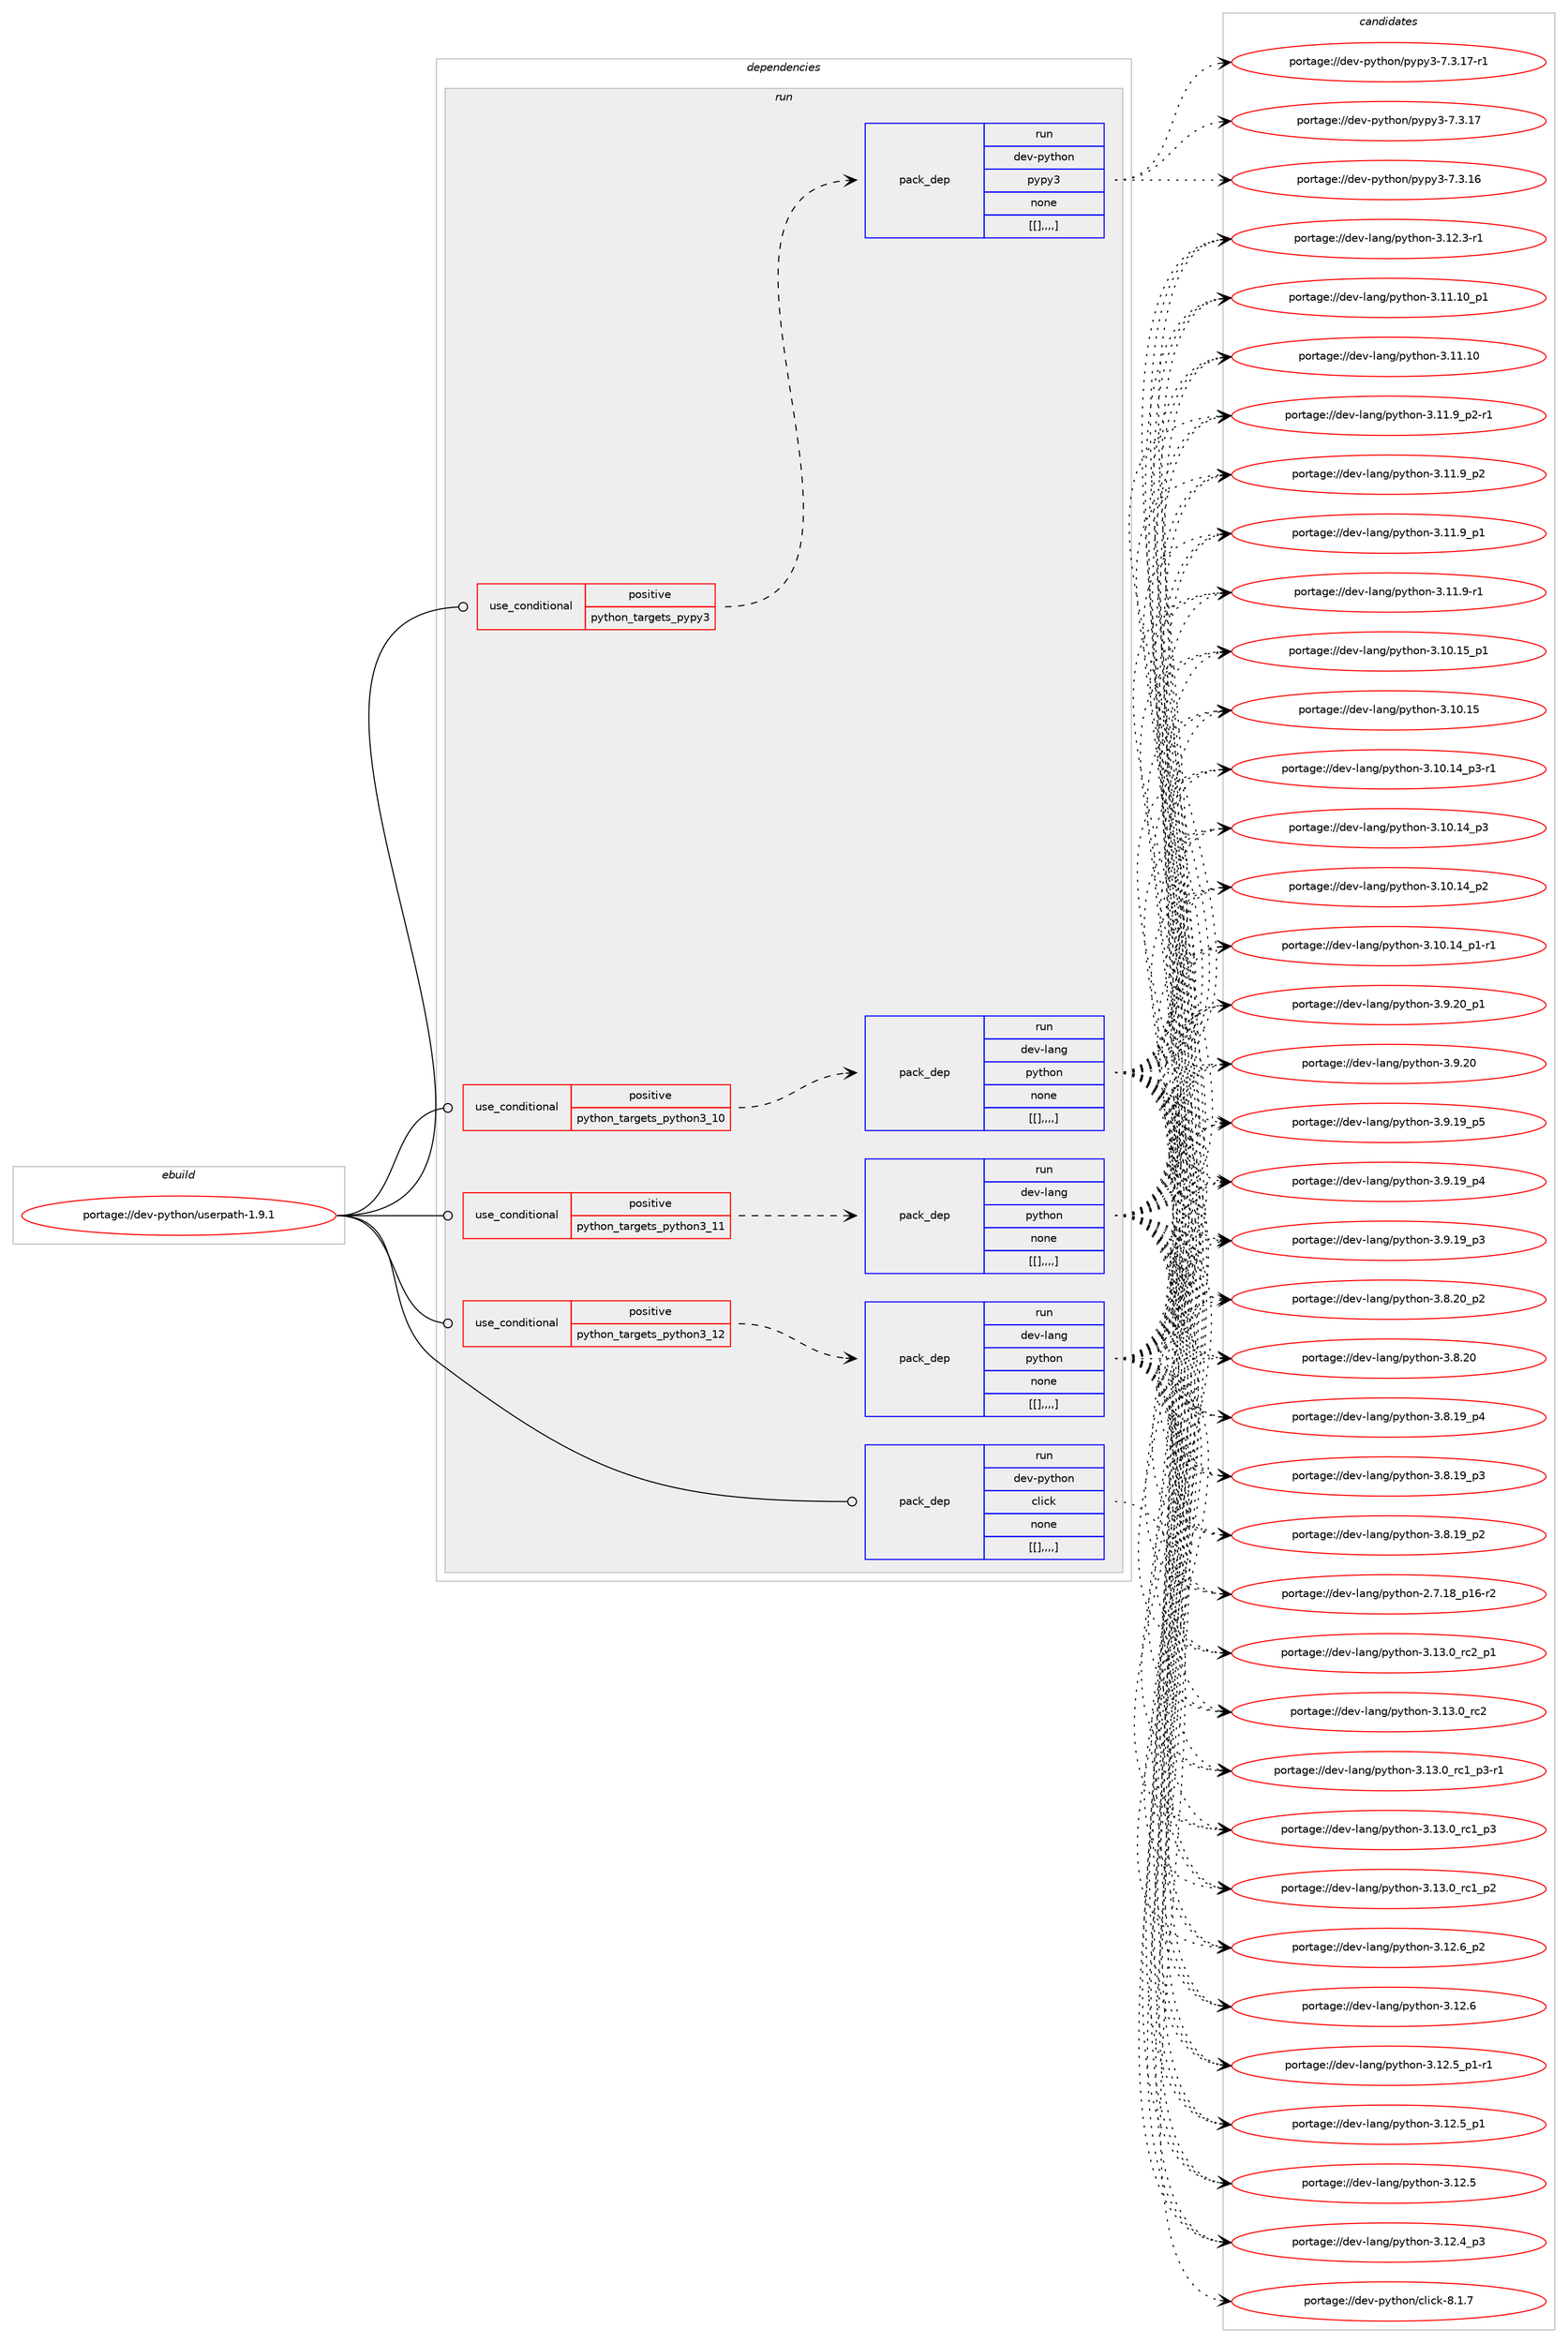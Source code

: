 digraph prolog {

# *************
# Graph options
# *************

newrank=true;
concentrate=true;
compound=true;
graph [rankdir=LR,fontname=Helvetica,fontsize=10,ranksep=1.5];#, ranksep=2.5, nodesep=0.2];
edge  [arrowhead=vee];
node  [fontname=Helvetica,fontsize=10];

# **********
# The ebuild
# **********

subgraph cluster_leftcol {
color=gray;
label=<<i>ebuild</i>>;
id [label="portage://dev-python/userpath-1.9.1", color=red, width=4, href="../dev-python/userpath-1.9.1.svg"];
}

# ****************
# The dependencies
# ****************

subgraph cluster_midcol {
color=gray;
label=<<i>dependencies</i>>;
subgraph cluster_compile {
fillcolor="#eeeeee";
style=filled;
label=<<i>compile</i>>;
}
subgraph cluster_compileandrun {
fillcolor="#eeeeee";
style=filled;
label=<<i>compile and run</i>>;
}
subgraph cluster_run {
fillcolor="#eeeeee";
style=filled;
label=<<i>run</i>>;
subgraph cond42705 {
dependency170213 [label=<<TABLE BORDER="0" CELLBORDER="1" CELLSPACING="0" CELLPADDING="4"><TR><TD ROWSPAN="3" CELLPADDING="10">use_conditional</TD></TR><TR><TD>positive</TD></TR><TR><TD>python_targets_pypy3</TD></TR></TABLE>>, shape=none, color=red];
subgraph pack126245 {
dependency170214 [label=<<TABLE BORDER="0" CELLBORDER="1" CELLSPACING="0" CELLPADDING="4" WIDTH="220"><TR><TD ROWSPAN="6" CELLPADDING="30">pack_dep</TD></TR><TR><TD WIDTH="110">run</TD></TR><TR><TD>dev-python</TD></TR><TR><TD>pypy3</TD></TR><TR><TD>none</TD></TR><TR><TD>[[],,,,]</TD></TR></TABLE>>, shape=none, color=blue];
}
dependency170213:e -> dependency170214:w [weight=20,style="dashed",arrowhead="vee"];
}
id:e -> dependency170213:w [weight=20,style="solid",arrowhead="odot"];
subgraph cond42706 {
dependency170215 [label=<<TABLE BORDER="0" CELLBORDER="1" CELLSPACING="0" CELLPADDING="4"><TR><TD ROWSPAN="3" CELLPADDING="10">use_conditional</TD></TR><TR><TD>positive</TD></TR><TR><TD>python_targets_python3_10</TD></TR></TABLE>>, shape=none, color=red];
subgraph pack126246 {
dependency170216 [label=<<TABLE BORDER="0" CELLBORDER="1" CELLSPACING="0" CELLPADDING="4" WIDTH="220"><TR><TD ROWSPAN="6" CELLPADDING="30">pack_dep</TD></TR><TR><TD WIDTH="110">run</TD></TR><TR><TD>dev-lang</TD></TR><TR><TD>python</TD></TR><TR><TD>none</TD></TR><TR><TD>[[],,,,]</TD></TR></TABLE>>, shape=none, color=blue];
}
dependency170215:e -> dependency170216:w [weight=20,style="dashed",arrowhead="vee"];
}
id:e -> dependency170215:w [weight=20,style="solid",arrowhead="odot"];
subgraph cond42707 {
dependency170217 [label=<<TABLE BORDER="0" CELLBORDER="1" CELLSPACING="0" CELLPADDING="4"><TR><TD ROWSPAN="3" CELLPADDING="10">use_conditional</TD></TR><TR><TD>positive</TD></TR><TR><TD>python_targets_python3_11</TD></TR></TABLE>>, shape=none, color=red];
subgraph pack126247 {
dependency170218 [label=<<TABLE BORDER="0" CELLBORDER="1" CELLSPACING="0" CELLPADDING="4" WIDTH="220"><TR><TD ROWSPAN="6" CELLPADDING="30">pack_dep</TD></TR><TR><TD WIDTH="110">run</TD></TR><TR><TD>dev-lang</TD></TR><TR><TD>python</TD></TR><TR><TD>none</TD></TR><TR><TD>[[],,,,]</TD></TR></TABLE>>, shape=none, color=blue];
}
dependency170217:e -> dependency170218:w [weight=20,style="dashed",arrowhead="vee"];
}
id:e -> dependency170217:w [weight=20,style="solid",arrowhead="odot"];
subgraph cond42708 {
dependency170219 [label=<<TABLE BORDER="0" CELLBORDER="1" CELLSPACING="0" CELLPADDING="4"><TR><TD ROWSPAN="3" CELLPADDING="10">use_conditional</TD></TR><TR><TD>positive</TD></TR><TR><TD>python_targets_python3_12</TD></TR></TABLE>>, shape=none, color=red];
subgraph pack126248 {
dependency170220 [label=<<TABLE BORDER="0" CELLBORDER="1" CELLSPACING="0" CELLPADDING="4" WIDTH="220"><TR><TD ROWSPAN="6" CELLPADDING="30">pack_dep</TD></TR><TR><TD WIDTH="110">run</TD></TR><TR><TD>dev-lang</TD></TR><TR><TD>python</TD></TR><TR><TD>none</TD></TR><TR><TD>[[],,,,]</TD></TR></TABLE>>, shape=none, color=blue];
}
dependency170219:e -> dependency170220:w [weight=20,style="dashed",arrowhead="vee"];
}
id:e -> dependency170219:w [weight=20,style="solid",arrowhead="odot"];
subgraph pack126249 {
dependency170221 [label=<<TABLE BORDER="0" CELLBORDER="1" CELLSPACING="0" CELLPADDING="4" WIDTH="220"><TR><TD ROWSPAN="6" CELLPADDING="30">pack_dep</TD></TR><TR><TD WIDTH="110">run</TD></TR><TR><TD>dev-python</TD></TR><TR><TD>click</TD></TR><TR><TD>none</TD></TR><TR><TD>[[],,,,]</TD></TR></TABLE>>, shape=none, color=blue];
}
id:e -> dependency170221:w [weight=20,style="solid",arrowhead="odot"];
}
}

# **************
# The candidates
# **************

subgraph cluster_choices {
rank=same;
color=gray;
label=<<i>candidates</i>>;

subgraph choice126245 {
color=black;
nodesep=1;
choice100101118451121211161041111104711212111212151455546514649554511449 [label="portage://dev-python/pypy3-7.3.17-r1", color=red, width=4,href="../dev-python/pypy3-7.3.17-r1.svg"];
choice10010111845112121116104111110471121211121215145554651464955 [label="portage://dev-python/pypy3-7.3.17", color=red, width=4,href="../dev-python/pypy3-7.3.17.svg"];
choice10010111845112121116104111110471121211121215145554651464954 [label="portage://dev-python/pypy3-7.3.16", color=red, width=4,href="../dev-python/pypy3-7.3.16.svg"];
dependency170214:e -> choice100101118451121211161041111104711212111212151455546514649554511449:w [style=dotted,weight="100"];
dependency170214:e -> choice10010111845112121116104111110471121211121215145554651464955:w [style=dotted,weight="100"];
dependency170214:e -> choice10010111845112121116104111110471121211121215145554651464954:w [style=dotted,weight="100"];
}
subgraph choice126246 {
color=black;
nodesep=1;
choice100101118451089711010347112121116104111110455146495146489511499509511249 [label="portage://dev-lang/python-3.13.0_rc2_p1", color=red, width=4,href="../dev-lang/python-3.13.0_rc2_p1.svg"];
choice10010111845108971101034711212111610411111045514649514648951149950 [label="portage://dev-lang/python-3.13.0_rc2", color=red, width=4,href="../dev-lang/python-3.13.0_rc2.svg"];
choice1001011184510897110103471121211161041111104551464951464895114994995112514511449 [label="portage://dev-lang/python-3.13.0_rc1_p3-r1", color=red, width=4,href="../dev-lang/python-3.13.0_rc1_p3-r1.svg"];
choice100101118451089711010347112121116104111110455146495146489511499499511251 [label="portage://dev-lang/python-3.13.0_rc1_p3", color=red, width=4,href="../dev-lang/python-3.13.0_rc1_p3.svg"];
choice100101118451089711010347112121116104111110455146495146489511499499511250 [label="portage://dev-lang/python-3.13.0_rc1_p2", color=red, width=4,href="../dev-lang/python-3.13.0_rc1_p2.svg"];
choice100101118451089711010347112121116104111110455146495046549511250 [label="portage://dev-lang/python-3.12.6_p2", color=red, width=4,href="../dev-lang/python-3.12.6_p2.svg"];
choice10010111845108971101034711212111610411111045514649504654 [label="portage://dev-lang/python-3.12.6", color=red, width=4,href="../dev-lang/python-3.12.6.svg"];
choice1001011184510897110103471121211161041111104551464950465395112494511449 [label="portage://dev-lang/python-3.12.5_p1-r1", color=red, width=4,href="../dev-lang/python-3.12.5_p1-r1.svg"];
choice100101118451089711010347112121116104111110455146495046539511249 [label="portage://dev-lang/python-3.12.5_p1", color=red, width=4,href="../dev-lang/python-3.12.5_p1.svg"];
choice10010111845108971101034711212111610411111045514649504653 [label="portage://dev-lang/python-3.12.5", color=red, width=4,href="../dev-lang/python-3.12.5.svg"];
choice100101118451089711010347112121116104111110455146495046529511251 [label="portage://dev-lang/python-3.12.4_p3", color=red, width=4,href="../dev-lang/python-3.12.4_p3.svg"];
choice100101118451089711010347112121116104111110455146495046514511449 [label="portage://dev-lang/python-3.12.3-r1", color=red, width=4,href="../dev-lang/python-3.12.3-r1.svg"];
choice10010111845108971101034711212111610411111045514649494649489511249 [label="portage://dev-lang/python-3.11.10_p1", color=red, width=4,href="../dev-lang/python-3.11.10_p1.svg"];
choice1001011184510897110103471121211161041111104551464949464948 [label="portage://dev-lang/python-3.11.10", color=red, width=4,href="../dev-lang/python-3.11.10.svg"];
choice1001011184510897110103471121211161041111104551464949465795112504511449 [label="portage://dev-lang/python-3.11.9_p2-r1", color=red, width=4,href="../dev-lang/python-3.11.9_p2-r1.svg"];
choice100101118451089711010347112121116104111110455146494946579511250 [label="portage://dev-lang/python-3.11.9_p2", color=red, width=4,href="../dev-lang/python-3.11.9_p2.svg"];
choice100101118451089711010347112121116104111110455146494946579511249 [label="portage://dev-lang/python-3.11.9_p1", color=red, width=4,href="../dev-lang/python-3.11.9_p1.svg"];
choice100101118451089711010347112121116104111110455146494946574511449 [label="portage://dev-lang/python-3.11.9-r1", color=red, width=4,href="../dev-lang/python-3.11.9-r1.svg"];
choice10010111845108971101034711212111610411111045514649484649539511249 [label="portage://dev-lang/python-3.10.15_p1", color=red, width=4,href="../dev-lang/python-3.10.15_p1.svg"];
choice1001011184510897110103471121211161041111104551464948464953 [label="portage://dev-lang/python-3.10.15", color=red, width=4,href="../dev-lang/python-3.10.15.svg"];
choice100101118451089711010347112121116104111110455146494846495295112514511449 [label="portage://dev-lang/python-3.10.14_p3-r1", color=red, width=4,href="../dev-lang/python-3.10.14_p3-r1.svg"];
choice10010111845108971101034711212111610411111045514649484649529511251 [label="portage://dev-lang/python-3.10.14_p3", color=red, width=4,href="../dev-lang/python-3.10.14_p3.svg"];
choice10010111845108971101034711212111610411111045514649484649529511250 [label="portage://dev-lang/python-3.10.14_p2", color=red, width=4,href="../dev-lang/python-3.10.14_p2.svg"];
choice100101118451089711010347112121116104111110455146494846495295112494511449 [label="portage://dev-lang/python-3.10.14_p1-r1", color=red, width=4,href="../dev-lang/python-3.10.14_p1-r1.svg"];
choice100101118451089711010347112121116104111110455146574650489511249 [label="portage://dev-lang/python-3.9.20_p1", color=red, width=4,href="../dev-lang/python-3.9.20_p1.svg"];
choice10010111845108971101034711212111610411111045514657465048 [label="portage://dev-lang/python-3.9.20", color=red, width=4,href="../dev-lang/python-3.9.20.svg"];
choice100101118451089711010347112121116104111110455146574649579511253 [label="portage://dev-lang/python-3.9.19_p5", color=red, width=4,href="../dev-lang/python-3.9.19_p5.svg"];
choice100101118451089711010347112121116104111110455146574649579511252 [label="portage://dev-lang/python-3.9.19_p4", color=red, width=4,href="../dev-lang/python-3.9.19_p4.svg"];
choice100101118451089711010347112121116104111110455146574649579511251 [label="portage://dev-lang/python-3.9.19_p3", color=red, width=4,href="../dev-lang/python-3.9.19_p3.svg"];
choice100101118451089711010347112121116104111110455146564650489511250 [label="portage://dev-lang/python-3.8.20_p2", color=red, width=4,href="../dev-lang/python-3.8.20_p2.svg"];
choice10010111845108971101034711212111610411111045514656465048 [label="portage://dev-lang/python-3.8.20", color=red, width=4,href="../dev-lang/python-3.8.20.svg"];
choice100101118451089711010347112121116104111110455146564649579511252 [label="portage://dev-lang/python-3.8.19_p4", color=red, width=4,href="../dev-lang/python-3.8.19_p4.svg"];
choice100101118451089711010347112121116104111110455146564649579511251 [label="portage://dev-lang/python-3.8.19_p3", color=red, width=4,href="../dev-lang/python-3.8.19_p3.svg"];
choice100101118451089711010347112121116104111110455146564649579511250 [label="portage://dev-lang/python-3.8.19_p2", color=red, width=4,href="../dev-lang/python-3.8.19_p2.svg"];
choice100101118451089711010347112121116104111110455046554649569511249544511450 [label="portage://dev-lang/python-2.7.18_p16-r2", color=red, width=4,href="../dev-lang/python-2.7.18_p16-r2.svg"];
dependency170216:e -> choice100101118451089711010347112121116104111110455146495146489511499509511249:w [style=dotted,weight="100"];
dependency170216:e -> choice10010111845108971101034711212111610411111045514649514648951149950:w [style=dotted,weight="100"];
dependency170216:e -> choice1001011184510897110103471121211161041111104551464951464895114994995112514511449:w [style=dotted,weight="100"];
dependency170216:e -> choice100101118451089711010347112121116104111110455146495146489511499499511251:w [style=dotted,weight="100"];
dependency170216:e -> choice100101118451089711010347112121116104111110455146495146489511499499511250:w [style=dotted,weight="100"];
dependency170216:e -> choice100101118451089711010347112121116104111110455146495046549511250:w [style=dotted,weight="100"];
dependency170216:e -> choice10010111845108971101034711212111610411111045514649504654:w [style=dotted,weight="100"];
dependency170216:e -> choice1001011184510897110103471121211161041111104551464950465395112494511449:w [style=dotted,weight="100"];
dependency170216:e -> choice100101118451089711010347112121116104111110455146495046539511249:w [style=dotted,weight="100"];
dependency170216:e -> choice10010111845108971101034711212111610411111045514649504653:w [style=dotted,weight="100"];
dependency170216:e -> choice100101118451089711010347112121116104111110455146495046529511251:w [style=dotted,weight="100"];
dependency170216:e -> choice100101118451089711010347112121116104111110455146495046514511449:w [style=dotted,weight="100"];
dependency170216:e -> choice10010111845108971101034711212111610411111045514649494649489511249:w [style=dotted,weight="100"];
dependency170216:e -> choice1001011184510897110103471121211161041111104551464949464948:w [style=dotted,weight="100"];
dependency170216:e -> choice1001011184510897110103471121211161041111104551464949465795112504511449:w [style=dotted,weight="100"];
dependency170216:e -> choice100101118451089711010347112121116104111110455146494946579511250:w [style=dotted,weight="100"];
dependency170216:e -> choice100101118451089711010347112121116104111110455146494946579511249:w [style=dotted,weight="100"];
dependency170216:e -> choice100101118451089711010347112121116104111110455146494946574511449:w [style=dotted,weight="100"];
dependency170216:e -> choice10010111845108971101034711212111610411111045514649484649539511249:w [style=dotted,weight="100"];
dependency170216:e -> choice1001011184510897110103471121211161041111104551464948464953:w [style=dotted,weight="100"];
dependency170216:e -> choice100101118451089711010347112121116104111110455146494846495295112514511449:w [style=dotted,weight="100"];
dependency170216:e -> choice10010111845108971101034711212111610411111045514649484649529511251:w [style=dotted,weight="100"];
dependency170216:e -> choice10010111845108971101034711212111610411111045514649484649529511250:w [style=dotted,weight="100"];
dependency170216:e -> choice100101118451089711010347112121116104111110455146494846495295112494511449:w [style=dotted,weight="100"];
dependency170216:e -> choice100101118451089711010347112121116104111110455146574650489511249:w [style=dotted,weight="100"];
dependency170216:e -> choice10010111845108971101034711212111610411111045514657465048:w [style=dotted,weight="100"];
dependency170216:e -> choice100101118451089711010347112121116104111110455146574649579511253:w [style=dotted,weight="100"];
dependency170216:e -> choice100101118451089711010347112121116104111110455146574649579511252:w [style=dotted,weight="100"];
dependency170216:e -> choice100101118451089711010347112121116104111110455146574649579511251:w [style=dotted,weight="100"];
dependency170216:e -> choice100101118451089711010347112121116104111110455146564650489511250:w [style=dotted,weight="100"];
dependency170216:e -> choice10010111845108971101034711212111610411111045514656465048:w [style=dotted,weight="100"];
dependency170216:e -> choice100101118451089711010347112121116104111110455146564649579511252:w [style=dotted,weight="100"];
dependency170216:e -> choice100101118451089711010347112121116104111110455146564649579511251:w [style=dotted,weight="100"];
dependency170216:e -> choice100101118451089711010347112121116104111110455146564649579511250:w [style=dotted,weight="100"];
dependency170216:e -> choice100101118451089711010347112121116104111110455046554649569511249544511450:w [style=dotted,weight="100"];
}
subgraph choice126247 {
color=black;
nodesep=1;
choice100101118451089711010347112121116104111110455146495146489511499509511249 [label="portage://dev-lang/python-3.13.0_rc2_p1", color=red, width=4,href="../dev-lang/python-3.13.0_rc2_p1.svg"];
choice10010111845108971101034711212111610411111045514649514648951149950 [label="portage://dev-lang/python-3.13.0_rc2", color=red, width=4,href="../dev-lang/python-3.13.0_rc2.svg"];
choice1001011184510897110103471121211161041111104551464951464895114994995112514511449 [label="portage://dev-lang/python-3.13.0_rc1_p3-r1", color=red, width=4,href="../dev-lang/python-3.13.0_rc1_p3-r1.svg"];
choice100101118451089711010347112121116104111110455146495146489511499499511251 [label="portage://dev-lang/python-3.13.0_rc1_p3", color=red, width=4,href="../dev-lang/python-3.13.0_rc1_p3.svg"];
choice100101118451089711010347112121116104111110455146495146489511499499511250 [label="portage://dev-lang/python-3.13.0_rc1_p2", color=red, width=4,href="../dev-lang/python-3.13.0_rc1_p2.svg"];
choice100101118451089711010347112121116104111110455146495046549511250 [label="portage://dev-lang/python-3.12.6_p2", color=red, width=4,href="../dev-lang/python-3.12.6_p2.svg"];
choice10010111845108971101034711212111610411111045514649504654 [label="portage://dev-lang/python-3.12.6", color=red, width=4,href="../dev-lang/python-3.12.6.svg"];
choice1001011184510897110103471121211161041111104551464950465395112494511449 [label="portage://dev-lang/python-3.12.5_p1-r1", color=red, width=4,href="../dev-lang/python-3.12.5_p1-r1.svg"];
choice100101118451089711010347112121116104111110455146495046539511249 [label="portage://dev-lang/python-3.12.5_p1", color=red, width=4,href="../dev-lang/python-3.12.5_p1.svg"];
choice10010111845108971101034711212111610411111045514649504653 [label="portage://dev-lang/python-3.12.5", color=red, width=4,href="../dev-lang/python-3.12.5.svg"];
choice100101118451089711010347112121116104111110455146495046529511251 [label="portage://dev-lang/python-3.12.4_p3", color=red, width=4,href="../dev-lang/python-3.12.4_p3.svg"];
choice100101118451089711010347112121116104111110455146495046514511449 [label="portage://dev-lang/python-3.12.3-r1", color=red, width=4,href="../dev-lang/python-3.12.3-r1.svg"];
choice10010111845108971101034711212111610411111045514649494649489511249 [label="portage://dev-lang/python-3.11.10_p1", color=red, width=4,href="../dev-lang/python-3.11.10_p1.svg"];
choice1001011184510897110103471121211161041111104551464949464948 [label="portage://dev-lang/python-3.11.10", color=red, width=4,href="../dev-lang/python-3.11.10.svg"];
choice1001011184510897110103471121211161041111104551464949465795112504511449 [label="portage://dev-lang/python-3.11.9_p2-r1", color=red, width=4,href="../dev-lang/python-3.11.9_p2-r1.svg"];
choice100101118451089711010347112121116104111110455146494946579511250 [label="portage://dev-lang/python-3.11.9_p2", color=red, width=4,href="../dev-lang/python-3.11.9_p2.svg"];
choice100101118451089711010347112121116104111110455146494946579511249 [label="portage://dev-lang/python-3.11.9_p1", color=red, width=4,href="../dev-lang/python-3.11.9_p1.svg"];
choice100101118451089711010347112121116104111110455146494946574511449 [label="portage://dev-lang/python-3.11.9-r1", color=red, width=4,href="../dev-lang/python-3.11.9-r1.svg"];
choice10010111845108971101034711212111610411111045514649484649539511249 [label="portage://dev-lang/python-3.10.15_p1", color=red, width=4,href="../dev-lang/python-3.10.15_p1.svg"];
choice1001011184510897110103471121211161041111104551464948464953 [label="portage://dev-lang/python-3.10.15", color=red, width=4,href="../dev-lang/python-3.10.15.svg"];
choice100101118451089711010347112121116104111110455146494846495295112514511449 [label="portage://dev-lang/python-3.10.14_p3-r1", color=red, width=4,href="../dev-lang/python-3.10.14_p3-r1.svg"];
choice10010111845108971101034711212111610411111045514649484649529511251 [label="portage://dev-lang/python-3.10.14_p3", color=red, width=4,href="../dev-lang/python-3.10.14_p3.svg"];
choice10010111845108971101034711212111610411111045514649484649529511250 [label="portage://dev-lang/python-3.10.14_p2", color=red, width=4,href="../dev-lang/python-3.10.14_p2.svg"];
choice100101118451089711010347112121116104111110455146494846495295112494511449 [label="portage://dev-lang/python-3.10.14_p1-r1", color=red, width=4,href="../dev-lang/python-3.10.14_p1-r1.svg"];
choice100101118451089711010347112121116104111110455146574650489511249 [label="portage://dev-lang/python-3.9.20_p1", color=red, width=4,href="../dev-lang/python-3.9.20_p1.svg"];
choice10010111845108971101034711212111610411111045514657465048 [label="portage://dev-lang/python-3.9.20", color=red, width=4,href="../dev-lang/python-3.9.20.svg"];
choice100101118451089711010347112121116104111110455146574649579511253 [label="portage://dev-lang/python-3.9.19_p5", color=red, width=4,href="../dev-lang/python-3.9.19_p5.svg"];
choice100101118451089711010347112121116104111110455146574649579511252 [label="portage://dev-lang/python-3.9.19_p4", color=red, width=4,href="../dev-lang/python-3.9.19_p4.svg"];
choice100101118451089711010347112121116104111110455146574649579511251 [label="portage://dev-lang/python-3.9.19_p3", color=red, width=4,href="../dev-lang/python-3.9.19_p3.svg"];
choice100101118451089711010347112121116104111110455146564650489511250 [label="portage://dev-lang/python-3.8.20_p2", color=red, width=4,href="../dev-lang/python-3.8.20_p2.svg"];
choice10010111845108971101034711212111610411111045514656465048 [label="portage://dev-lang/python-3.8.20", color=red, width=4,href="../dev-lang/python-3.8.20.svg"];
choice100101118451089711010347112121116104111110455146564649579511252 [label="portage://dev-lang/python-3.8.19_p4", color=red, width=4,href="../dev-lang/python-3.8.19_p4.svg"];
choice100101118451089711010347112121116104111110455146564649579511251 [label="portage://dev-lang/python-3.8.19_p3", color=red, width=4,href="../dev-lang/python-3.8.19_p3.svg"];
choice100101118451089711010347112121116104111110455146564649579511250 [label="portage://dev-lang/python-3.8.19_p2", color=red, width=4,href="../dev-lang/python-3.8.19_p2.svg"];
choice100101118451089711010347112121116104111110455046554649569511249544511450 [label="portage://dev-lang/python-2.7.18_p16-r2", color=red, width=4,href="../dev-lang/python-2.7.18_p16-r2.svg"];
dependency170218:e -> choice100101118451089711010347112121116104111110455146495146489511499509511249:w [style=dotted,weight="100"];
dependency170218:e -> choice10010111845108971101034711212111610411111045514649514648951149950:w [style=dotted,weight="100"];
dependency170218:e -> choice1001011184510897110103471121211161041111104551464951464895114994995112514511449:w [style=dotted,weight="100"];
dependency170218:e -> choice100101118451089711010347112121116104111110455146495146489511499499511251:w [style=dotted,weight="100"];
dependency170218:e -> choice100101118451089711010347112121116104111110455146495146489511499499511250:w [style=dotted,weight="100"];
dependency170218:e -> choice100101118451089711010347112121116104111110455146495046549511250:w [style=dotted,weight="100"];
dependency170218:e -> choice10010111845108971101034711212111610411111045514649504654:w [style=dotted,weight="100"];
dependency170218:e -> choice1001011184510897110103471121211161041111104551464950465395112494511449:w [style=dotted,weight="100"];
dependency170218:e -> choice100101118451089711010347112121116104111110455146495046539511249:w [style=dotted,weight="100"];
dependency170218:e -> choice10010111845108971101034711212111610411111045514649504653:w [style=dotted,weight="100"];
dependency170218:e -> choice100101118451089711010347112121116104111110455146495046529511251:w [style=dotted,weight="100"];
dependency170218:e -> choice100101118451089711010347112121116104111110455146495046514511449:w [style=dotted,weight="100"];
dependency170218:e -> choice10010111845108971101034711212111610411111045514649494649489511249:w [style=dotted,weight="100"];
dependency170218:e -> choice1001011184510897110103471121211161041111104551464949464948:w [style=dotted,weight="100"];
dependency170218:e -> choice1001011184510897110103471121211161041111104551464949465795112504511449:w [style=dotted,weight="100"];
dependency170218:e -> choice100101118451089711010347112121116104111110455146494946579511250:w [style=dotted,weight="100"];
dependency170218:e -> choice100101118451089711010347112121116104111110455146494946579511249:w [style=dotted,weight="100"];
dependency170218:e -> choice100101118451089711010347112121116104111110455146494946574511449:w [style=dotted,weight="100"];
dependency170218:e -> choice10010111845108971101034711212111610411111045514649484649539511249:w [style=dotted,weight="100"];
dependency170218:e -> choice1001011184510897110103471121211161041111104551464948464953:w [style=dotted,weight="100"];
dependency170218:e -> choice100101118451089711010347112121116104111110455146494846495295112514511449:w [style=dotted,weight="100"];
dependency170218:e -> choice10010111845108971101034711212111610411111045514649484649529511251:w [style=dotted,weight="100"];
dependency170218:e -> choice10010111845108971101034711212111610411111045514649484649529511250:w [style=dotted,weight="100"];
dependency170218:e -> choice100101118451089711010347112121116104111110455146494846495295112494511449:w [style=dotted,weight="100"];
dependency170218:e -> choice100101118451089711010347112121116104111110455146574650489511249:w [style=dotted,weight="100"];
dependency170218:e -> choice10010111845108971101034711212111610411111045514657465048:w [style=dotted,weight="100"];
dependency170218:e -> choice100101118451089711010347112121116104111110455146574649579511253:w [style=dotted,weight="100"];
dependency170218:e -> choice100101118451089711010347112121116104111110455146574649579511252:w [style=dotted,weight="100"];
dependency170218:e -> choice100101118451089711010347112121116104111110455146574649579511251:w [style=dotted,weight="100"];
dependency170218:e -> choice100101118451089711010347112121116104111110455146564650489511250:w [style=dotted,weight="100"];
dependency170218:e -> choice10010111845108971101034711212111610411111045514656465048:w [style=dotted,weight="100"];
dependency170218:e -> choice100101118451089711010347112121116104111110455146564649579511252:w [style=dotted,weight="100"];
dependency170218:e -> choice100101118451089711010347112121116104111110455146564649579511251:w [style=dotted,weight="100"];
dependency170218:e -> choice100101118451089711010347112121116104111110455146564649579511250:w [style=dotted,weight="100"];
dependency170218:e -> choice100101118451089711010347112121116104111110455046554649569511249544511450:w [style=dotted,weight="100"];
}
subgraph choice126248 {
color=black;
nodesep=1;
choice100101118451089711010347112121116104111110455146495146489511499509511249 [label="portage://dev-lang/python-3.13.0_rc2_p1", color=red, width=4,href="../dev-lang/python-3.13.0_rc2_p1.svg"];
choice10010111845108971101034711212111610411111045514649514648951149950 [label="portage://dev-lang/python-3.13.0_rc2", color=red, width=4,href="../dev-lang/python-3.13.0_rc2.svg"];
choice1001011184510897110103471121211161041111104551464951464895114994995112514511449 [label="portage://dev-lang/python-3.13.0_rc1_p3-r1", color=red, width=4,href="../dev-lang/python-3.13.0_rc1_p3-r1.svg"];
choice100101118451089711010347112121116104111110455146495146489511499499511251 [label="portage://dev-lang/python-3.13.0_rc1_p3", color=red, width=4,href="../dev-lang/python-3.13.0_rc1_p3.svg"];
choice100101118451089711010347112121116104111110455146495146489511499499511250 [label="portage://dev-lang/python-3.13.0_rc1_p2", color=red, width=4,href="../dev-lang/python-3.13.0_rc1_p2.svg"];
choice100101118451089711010347112121116104111110455146495046549511250 [label="portage://dev-lang/python-3.12.6_p2", color=red, width=4,href="../dev-lang/python-3.12.6_p2.svg"];
choice10010111845108971101034711212111610411111045514649504654 [label="portage://dev-lang/python-3.12.6", color=red, width=4,href="../dev-lang/python-3.12.6.svg"];
choice1001011184510897110103471121211161041111104551464950465395112494511449 [label="portage://dev-lang/python-3.12.5_p1-r1", color=red, width=4,href="../dev-lang/python-3.12.5_p1-r1.svg"];
choice100101118451089711010347112121116104111110455146495046539511249 [label="portage://dev-lang/python-3.12.5_p1", color=red, width=4,href="../dev-lang/python-3.12.5_p1.svg"];
choice10010111845108971101034711212111610411111045514649504653 [label="portage://dev-lang/python-3.12.5", color=red, width=4,href="../dev-lang/python-3.12.5.svg"];
choice100101118451089711010347112121116104111110455146495046529511251 [label="portage://dev-lang/python-3.12.4_p3", color=red, width=4,href="../dev-lang/python-3.12.4_p3.svg"];
choice100101118451089711010347112121116104111110455146495046514511449 [label="portage://dev-lang/python-3.12.3-r1", color=red, width=4,href="../dev-lang/python-3.12.3-r1.svg"];
choice10010111845108971101034711212111610411111045514649494649489511249 [label="portage://dev-lang/python-3.11.10_p1", color=red, width=4,href="../dev-lang/python-3.11.10_p1.svg"];
choice1001011184510897110103471121211161041111104551464949464948 [label="portage://dev-lang/python-3.11.10", color=red, width=4,href="../dev-lang/python-3.11.10.svg"];
choice1001011184510897110103471121211161041111104551464949465795112504511449 [label="portage://dev-lang/python-3.11.9_p2-r1", color=red, width=4,href="../dev-lang/python-3.11.9_p2-r1.svg"];
choice100101118451089711010347112121116104111110455146494946579511250 [label="portage://dev-lang/python-3.11.9_p2", color=red, width=4,href="../dev-lang/python-3.11.9_p2.svg"];
choice100101118451089711010347112121116104111110455146494946579511249 [label="portage://dev-lang/python-3.11.9_p1", color=red, width=4,href="../dev-lang/python-3.11.9_p1.svg"];
choice100101118451089711010347112121116104111110455146494946574511449 [label="portage://dev-lang/python-3.11.9-r1", color=red, width=4,href="../dev-lang/python-3.11.9-r1.svg"];
choice10010111845108971101034711212111610411111045514649484649539511249 [label="portage://dev-lang/python-3.10.15_p1", color=red, width=4,href="../dev-lang/python-3.10.15_p1.svg"];
choice1001011184510897110103471121211161041111104551464948464953 [label="portage://dev-lang/python-3.10.15", color=red, width=4,href="../dev-lang/python-3.10.15.svg"];
choice100101118451089711010347112121116104111110455146494846495295112514511449 [label="portage://dev-lang/python-3.10.14_p3-r1", color=red, width=4,href="../dev-lang/python-3.10.14_p3-r1.svg"];
choice10010111845108971101034711212111610411111045514649484649529511251 [label="portage://dev-lang/python-3.10.14_p3", color=red, width=4,href="../dev-lang/python-3.10.14_p3.svg"];
choice10010111845108971101034711212111610411111045514649484649529511250 [label="portage://dev-lang/python-3.10.14_p2", color=red, width=4,href="../dev-lang/python-3.10.14_p2.svg"];
choice100101118451089711010347112121116104111110455146494846495295112494511449 [label="portage://dev-lang/python-3.10.14_p1-r1", color=red, width=4,href="../dev-lang/python-3.10.14_p1-r1.svg"];
choice100101118451089711010347112121116104111110455146574650489511249 [label="portage://dev-lang/python-3.9.20_p1", color=red, width=4,href="../dev-lang/python-3.9.20_p1.svg"];
choice10010111845108971101034711212111610411111045514657465048 [label="portage://dev-lang/python-3.9.20", color=red, width=4,href="../dev-lang/python-3.9.20.svg"];
choice100101118451089711010347112121116104111110455146574649579511253 [label="portage://dev-lang/python-3.9.19_p5", color=red, width=4,href="../dev-lang/python-3.9.19_p5.svg"];
choice100101118451089711010347112121116104111110455146574649579511252 [label="portage://dev-lang/python-3.9.19_p4", color=red, width=4,href="../dev-lang/python-3.9.19_p4.svg"];
choice100101118451089711010347112121116104111110455146574649579511251 [label="portage://dev-lang/python-3.9.19_p3", color=red, width=4,href="../dev-lang/python-3.9.19_p3.svg"];
choice100101118451089711010347112121116104111110455146564650489511250 [label="portage://dev-lang/python-3.8.20_p2", color=red, width=4,href="../dev-lang/python-3.8.20_p2.svg"];
choice10010111845108971101034711212111610411111045514656465048 [label="portage://dev-lang/python-3.8.20", color=red, width=4,href="../dev-lang/python-3.8.20.svg"];
choice100101118451089711010347112121116104111110455146564649579511252 [label="portage://dev-lang/python-3.8.19_p4", color=red, width=4,href="../dev-lang/python-3.8.19_p4.svg"];
choice100101118451089711010347112121116104111110455146564649579511251 [label="portage://dev-lang/python-3.8.19_p3", color=red, width=4,href="../dev-lang/python-3.8.19_p3.svg"];
choice100101118451089711010347112121116104111110455146564649579511250 [label="portage://dev-lang/python-3.8.19_p2", color=red, width=4,href="../dev-lang/python-3.8.19_p2.svg"];
choice100101118451089711010347112121116104111110455046554649569511249544511450 [label="portage://dev-lang/python-2.7.18_p16-r2", color=red, width=4,href="../dev-lang/python-2.7.18_p16-r2.svg"];
dependency170220:e -> choice100101118451089711010347112121116104111110455146495146489511499509511249:w [style=dotted,weight="100"];
dependency170220:e -> choice10010111845108971101034711212111610411111045514649514648951149950:w [style=dotted,weight="100"];
dependency170220:e -> choice1001011184510897110103471121211161041111104551464951464895114994995112514511449:w [style=dotted,weight="100"];
dependency170220:e -> choice100101118451089711010347112121116104111110455146495146489511499499511251:w [style=dotted,weight="100"];
dependency170220:e -> choice100101118451089711010347112121116104111110455146495146489511499499511250:w [style=dotted,weight="100"];
dependency170220:e -> choice100101118451089711010347112121116104111110455146495046549511250:w [style=dotted,weight="100"];
dependency170220:e -> choice10010111845108971101034711212111610411111045514649504654:w [style=dotted,weight="100"];
dependency170220:e -> choice1001011184510897110103471121211161041111104551464950465395112494511449:w [style=dotted,weight="100"];
dependency170220:e -> choice100101118451089711010347112121116104111110455146495046539511249:w [style=dotted,weight="100"];
dependency170220:e -> choice10010111845108971101034711212111610411111045514649504653:w [style=dotted,weight="100"];
dependency170220:e -> choice100101118451089711010347112121116104111110455146495046529511251:w [style=dotted,weight="100"];
dependency170220:e -> choice100101118451089711010347112121116104111110455146495046514511449:w [style=dotted,weight="100"];
dependency170220:e -> choice10010111845108971101034711212111610411111045514649494649489511249:w [style=dotted,weight="100"];
dependency170220:e -> choice1001011184510897110103471121211161041111104551464949464948:w [style=dotted,weight="100"];
dependency170220:e -> choice1001011184510897110103471121211161041111104551464949465795112504511449:w [style=dotted,weight="100"];
dependency170220:e -> choice100101118451089711010347112121116104111110455146494946579511250:w [style=dotted,weight="100"];
dependency170220:e -> choice100101118451089711010347112121116104111110455146494946579511249:w [style=dotted,weight="100"];
dependency170220:e -> choice100101118451089711010347112121116104111110455146494946574511449:w [style=dotted,weight="100"];
dependency170220:e -> choice10010111845108971101034711212111610411111045514649484649539511249:w [style=dotted,weight="100"];
dependency170220:e -> choice1001011184510897110103471121211161041111104551464948464953:w [style=dotted,weight="100"];
dependency170220:e -> choice100101118451089711010347112121116104111110455146494846495295112514511449:w [style=dotted,weight="100"];
dependency170220:e -> choice10010111845108971101034711212111610411111045514649484649529511251:w [style=dotted,weight="100"];
dependency170220:e -> choice10010111845108971101034711212111610411111045514649484649529511250:w [style=dotted,weight="100"];
dependency170220:e -> choice100101118451089711010347112121116104111110455146494846495295112494511449:w [style=dotted,weight="100"];
dependency170220:e -> choice100101118451089711010347112121116104111110455146574650489511249:w [style=dotted,weight="100"];
dependency170220:e -> choice10010111845108971101034711212111610411111045514657465048:w [style=dotted,weight="100"];
dependency170220:e -> choice100101118451089711010347112121116104111110455146574649579511253:w [style=dotted,weight="100"];
dependency170220:e -> choice100101118451089711010347112121116104111110455146574649579511252:w [style=dotted,weight="100"];
dependency170220:e -> choice100101118451089711010347112121116104111110455146574649579511251:w [style=dotted,weight="100"];
dependency170220:e -> choice100101118451089711010347112121116104111110455146564650489511250:w [style=dotted,weight="100"];
dependency170220:e -> choice10010111845108971101034711212111610411111045514656465048:w [style=dotted,weight="100"];
dependency170220:e -> choice100101118451089711010347112121116104111110455146564649579511252:w [style=dotted,weight="100"];
dependency170220:e -> choice100101118451089711010347112121116104111110455146564649579511251:w [style=dotted,weight="100"];
dependency170220:e -> choice100101118451089711010347112121116104111110455146564649579511250:w [style=dotted,weight="100"];
dependency170220:e -> choice100101118451089711010347112121116104111110455046554649569511249544511450:w [style=dotted,weight="100"];
}
subgraph choice126249 {
color=black;
nodesep=1;
choice10010111845112121116104111110479910810599107455646494655 [label="portage://dev-python/click-8.1.7", color=red, width=4,href="../dev-python/click-8.1.7.svg"];
dependency170221:e -> choice10010111845112121116104111110479910810599107455646494655:w [style=dotted,weight="100"];
}
}

}
